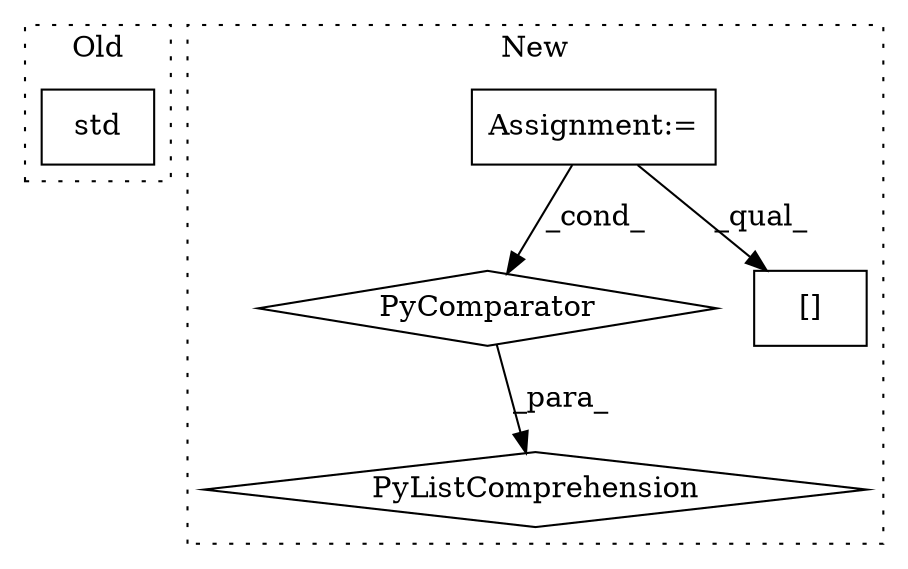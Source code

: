 digraph G {
subgraph cluster0 {
1 [label="std" a="32" s="12487,12504" l="4,1" shape="box"];
label = "Old";
style="dotted";
}
subgraph cluster1 {
2 [label="PyListComprehension" a="109" s="12157" l="104" shape="diamond"];
3 [label="Assignment:=" a="7" s="12232" l="21" shape="box"];
4 [label="PyComparator" a="113" s="12232" l="21" shape="diamond"];
5 [label="[]" a="2" s="12161,12172" l="2,1" shape="box"];
label = "New";
style="dotted";
}
3 -> 5 [label="_qual_"];
3 -> 4 [label="_cond_"];
4 -> 2 [label="_para_"];
}